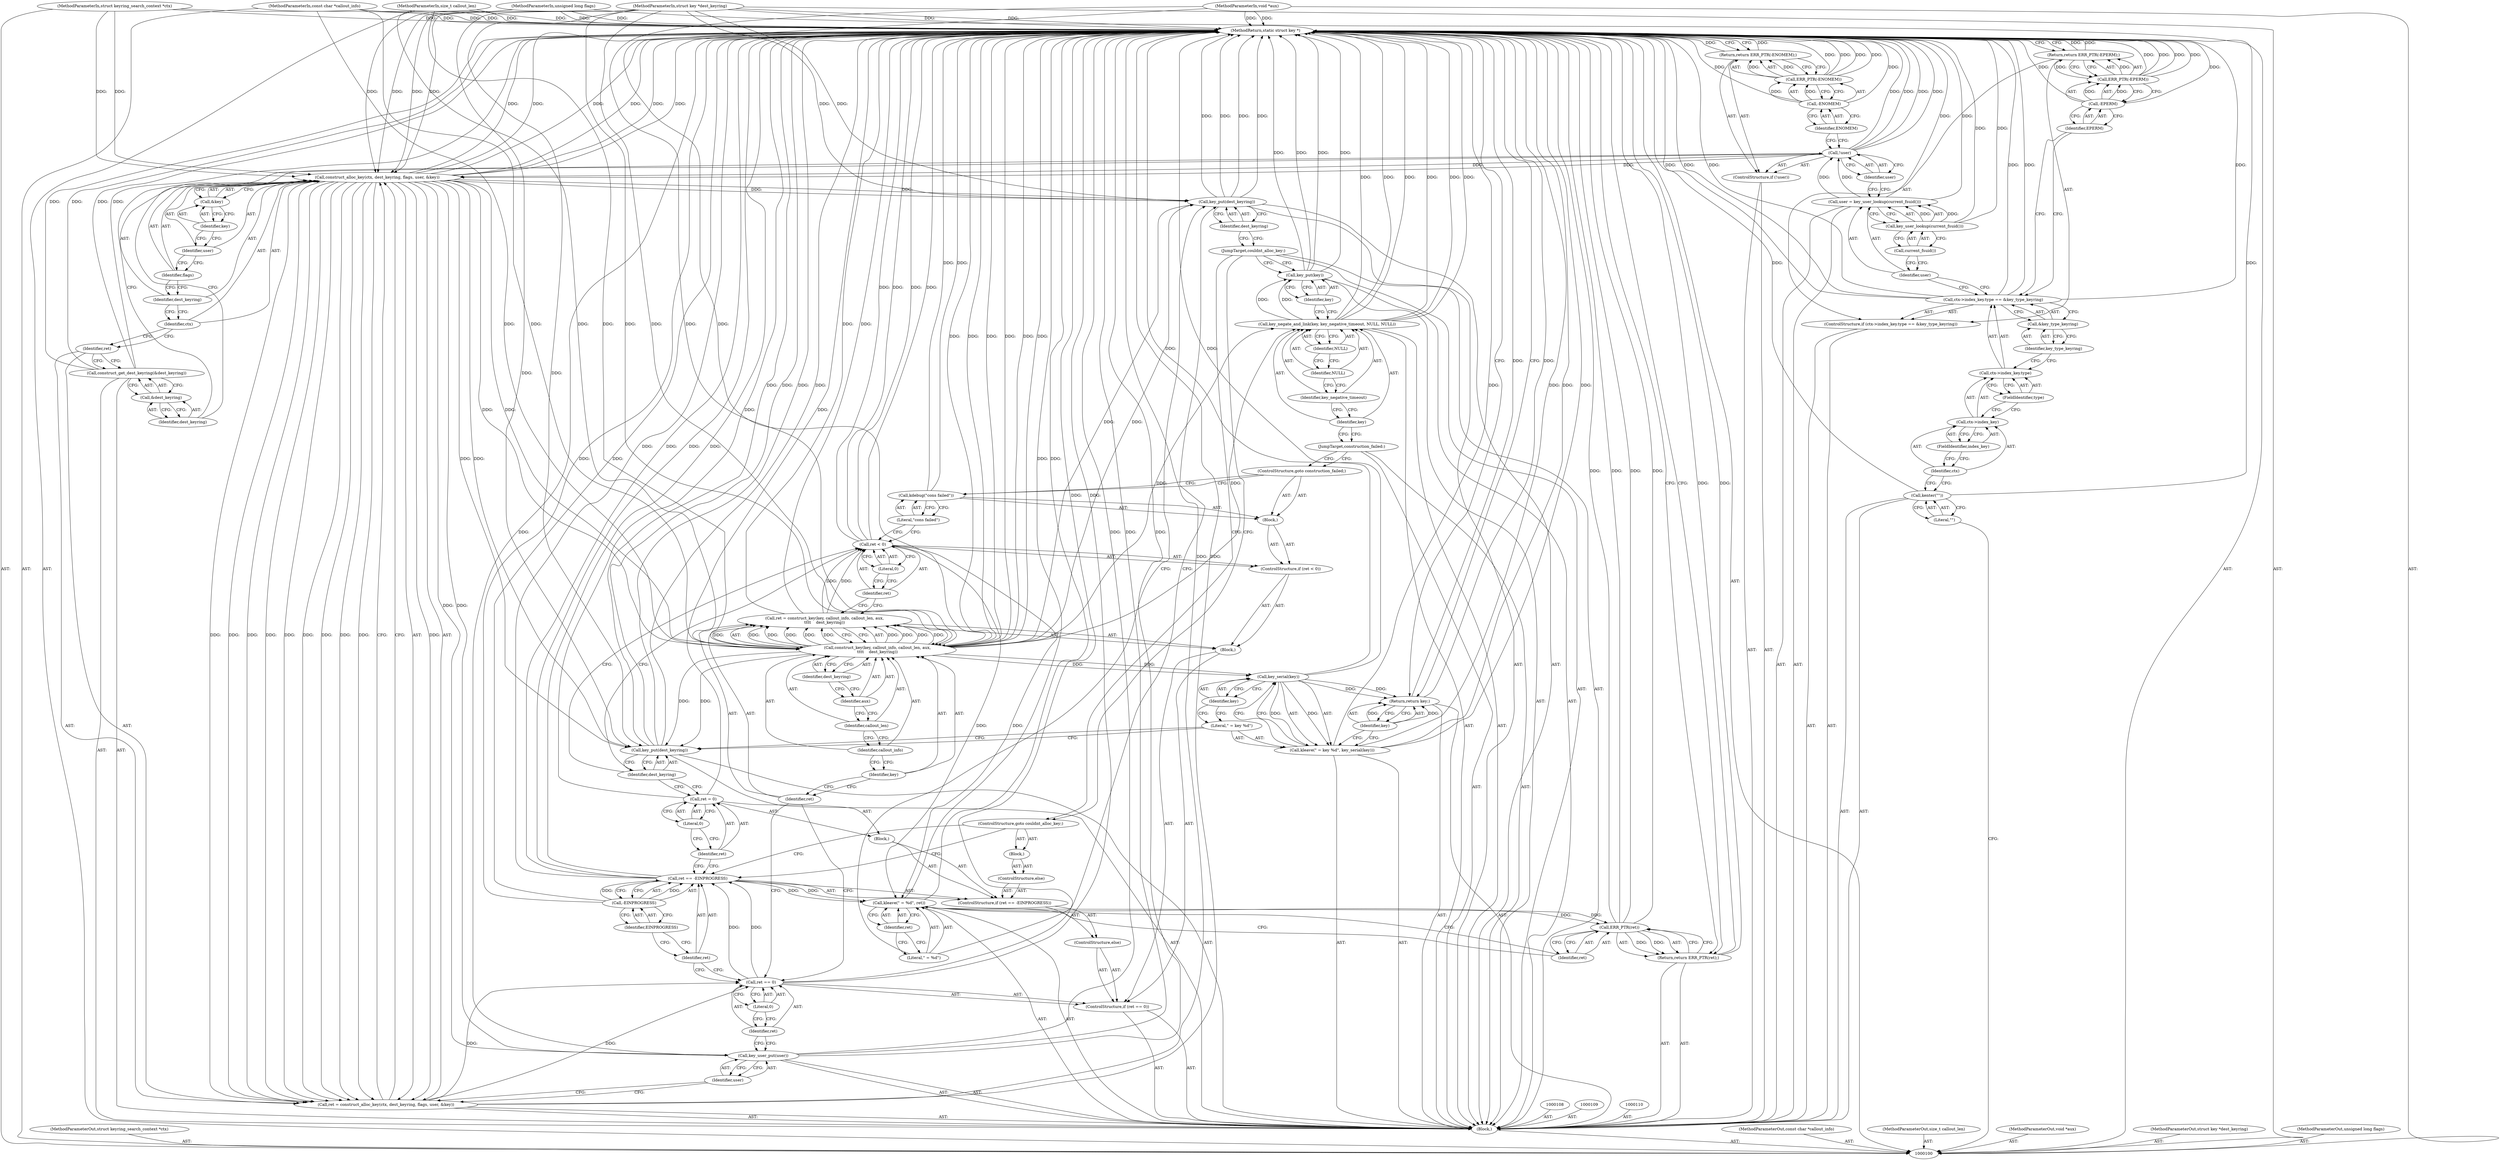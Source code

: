 digraph "0_linux_ce1fad2740c648a4340f6f6c391a8a83769d2e8c_0" {
"1000210" [label="(MethodReturn,static struct key *)"];
"1000101" [label="(MethodParameterIn,struct keyring_search_context *ctx)"];
"1000324" [label="(MethodParameterOut,struct keyring_search_context *ctx)"];
"1000111" [label="(Call,kenter(\"\"))"];
"1000112" [label="(Literal,\"\")"];
"1000113" [label="(ControlStructure,if (ctx->index_key.type == &key_type_keyring))"];
"1000118" [label="(FieldIdentifier,index_key)"];
"1000119" [label="(FieldIdentifier,type)"];
"1000120" [label="(Call,&key_type_keyring)"];
"1000121" [label="(Identifier,key_type_keyring)"];
"1000114" [label="(Call,ctx->index_key.type == &key_type_keyring)"];
"1000115" [label="(Call,ctx->index_key.type)"];
"1000116" [label="(Call,ctx->index_key)"];
"1000117" [label="(Identifier,ctx)"];
"1000124" [label="(Call,-EPERM)"];
"1000125" [label="(Identifier,EPERM)"];
"1000122" [label="(Return,return ERR_PTR(-EPERM);)"];
"1000123" [label="(Call,ERR_PTR(-EPERM))"];
"1000126" [label="(Call,user = key_user_lookup(current_fsuid()))"];
"1000127" [label="(Identifier,user)"];
"1000129" [label="(Call,current_fsuid())"];
"1000128" [label="(Call,key_user_lookup(current_fsuid()))"];
"1000130" [label="(ControlStructure,if (!user))"];
"1000131" [label="(Call,!user)"];
"1000132" [label="(Identifier,user)"];
"1000134" [label="(Call,ERR_PTR(-ENOMEM))"];
"1000135" [label="(Call,-ENOMEM)"];
"1000136" [label="(Identifier,ENOMEM)"];
"1000133" [label="(Return,return ERR_PTR(-ENOMEM);)"];
"1000102" [label="(MethodParameterIn,const char *callout_info)"];
"1000325" [label="(MethodParameterOut,const char *callout_info)"];
"1000137" [label="(Call,construct_get_dest_keyring(&dest_keyring))"];
"1000138" [label="(Call,&dest_keyring)"];
"1000139" [label="(Identifier,dest_keyring)"];
"1000140" [label="(Call,ret = construct_alloc_key(ctx, dest_keyring, flags, user, &key))"];
"1000141" [label="(Identifier,ret)"];
"1000143" [label="(Identifier,ctx)"];
"1000144" [label="(Identifier,dest_keyring)"];
"1000145" [label="(Identifier,flags)"];
"1000146" [label="(Identifier,user)"];
"1000147" [label="(Call,&key)"];
"1000148" [label="(Identifier,key)"];
"1000142" [label="(Call,construct_alloc_key(ctx, dest_keyring, flags, user, &key))"];
"1000149" [label="(Call,key_user_put(user))"];
"1000150" [label="(Identifier,user)"];
"1000151" [label="(ControlStructure,if (ret == 0))"];
"1000154" [label="(Literal,0)"];
"1000155" [label="(Block,)"];
"1000152" [label="(Call,ret == 0)"];
"1000153" [label="(Identifier,ret)"];
"1000156" [label="(Call,ret = construct_key(key, callout_info, callout_len, aux,\n\t\t\t\t    dest_keyring))"];
"1000157" [label="(Identifier,ret)"];
"1000159" [label="(Identifier,key)"];
"1000160" [label="(Identifier,callout_info)"];
"1000161" [label="(Identifier,callout_len)"];
"1000162" [label="(Identifier,aux)"];
"1000158" [label="(Call,construct_key(key, callout_info, callout_len, aux,\n\t\t\t\t    dest_keyring))"];
"1000163" [label="(Identifier,dest_keyring)"];
"1000167" [label="(Literal,0)"];
"1000168" [label="(Block,)"];
"1000164" [label="(ControlStructure,if (ret < 0))"];
"1000165" [label="(Call,ret < 0)"];
"1000166" [label="(Identifier,ret)"];
"1000103" [label="(MethodParameterIn,size_t callout_len)"];
"1000326" [label="(MethodParameterOut,size_t callout_len)"];
"1000170" [label="(Literal,\"cons failed\")"];
"1000169" [label="(Call,kdebug(\"cons failed\"))"];
"1000171" [label="(ControlStructure,goto construction_failed;)"];
"1000174" [label="(Call,ret == -EINPROGRESS)"];
"1000175" [label="(Identifier,ret)"];
"1000176" [label="(Call,-EINPROGRESS)"];
"1000177" [label="(Identifier,EINPROGRESS)"];
"1000172" [label="(ControlStructure,else)"];
"1000178" [label="(Block,)"];
"1000173" [label="(ControlStructure,if (ret == -EINPROGRESS))"];
"1000179" [label="(Call,ret = 0)"];
"1000180" [label="(Identifier,ret)"];
"1000181" [label="(Literal,0)"];
"1000182" [label="(ControlStructure,else)"];
"1000183" [label="(Block,)"];
"1000184" [label="(ControlStructure,goto couldnt_alloc_key;)"];
"1000185" [label="(Call,key_put(dest_keyring))"];
"1000186" [label="(Identifier,dest_keyring)"];
"1000104" [label="(MethodParameterIn,void *aux)"];
"1000327" [label="(MethodParameterOut,void *aux)"];
"1000187" [label="(Call,kleave(\" = key %d\", key_serial(key)))"];
"1000189" [label="(Call,key_serial(key))"];
"1000190" [label="(Identifier,key)"];
"1000188" [label="(Literal,\" = key %d\")"];
"1000191" [label="(Return,return key;)"];
"1000192" [label="(Identifier,key)"];
"1000193" [label="(JumpTarget,construction_failed:)"];
"1000194" [label="(Call,key_negate_and_link(key, key_negative_timeout, NULL, NULL))"];
"1000195" [label="(Identifier,key)"];
"1000196" [label="(Identifier,key_negative_timeout)"];
"1000197" [label="(Identifier,NULL)"];
"1000198" [label="(Identifier,NULL)"];
"1000199" [label="(Call,key_put(key))"];
"1000200" [label="(Identifier,key)"];
"1000201" [label="(JumpTarget,couldnt_alloc_key:)"];
"1000202" [label="(Call,key_put(dest_keyring))"];
"1000203" [label="(Identifier,dest_keyring)"];
"1000204" [label="(Call,kleave(\" = %d\", ret))"];
"1000206" [label="(Identifier,ret)"];
"1000205" [label="(Literal,\" = %d\")"];
"1000207" [label="(Return,return ERR_PTR(ret);)"];
"1000209" [label="(Identifier,ret)"];
"1000208" [label="(Call,ERR_PTR(ret))"];
"1000105" [label="(MethodParameterIn,struct key *dest_keyring)"];
"1000328" [label="(MethodParameterOut,struct key *dest_keyring)"];
"1000106" [label="(MethodParameterIn,unsigned long flags)"];
"1000329" [label="(MethodParameterOut,unsigned long flags)"];
"1000107" [label="(Block,)"];
"1000210" -> "1000100"  [label="AST: "];
"1000210" -> "1000122"  [label="CFG: "];
"1000210" -> "1000133"  [label="CFG: "];
"1000210" -> "1000191"  [label="CFG: "];
"1000210" -> "1000207"  [label="CFG: "];
"1000191" -> "1000210"  [label="DDG: "];
"1000122" -> "1000210"  [label="DDG: "];
"1000133" -> "1000210"  [label="DDG: "];
"1000207" -> "1000210"  [label="DDG: "];
"1000208" -> "1000210"  [label="DDG: "];
"1000208" -> "1000210"  [label="DDG: "];
"1000185" -> "1000210"  [label="DDG: "];
"1000185" -> "1000210"  [label="DDG: "];
"1000199" -> "1000210"  [label="DDG: "];
"1000199" -> "1000210"  [label="DDG: "];
"1000105" -> "1000210"  [label="DDG: "];
"1000102" -> "1000210"  [label="DDG: "];
"1000187" -> "1000210"  [label="DDG: "];
"1000187" -> "1000210"  [label="DDG: "];
"1000140" -> "1000210"  [label="DDG: "];
"1000124" -> "1000210"  [label="DDG: "];
"1000194" -> "1000210"  [label="DDG: "];
"1000194" -> "1000210"  [label="DDG: "];
"1000194" -> "1000210"  [label="DDG: "];
"1000169" -> "1000210"  [label="DDG: "];
"1000189" -> "1000210"  [label="DDG: "];
"1000104" -> "1000210"  [label="DDG: "];
"1000114" -> "1000210"  [label="DDG: "];
"1000114" -> "1000210"  [label="DDG: "];
"1000114" -> "1000210"  [label="DDG: "];
"1000158" -> "1000210"  [label="DDG: "];
"1000158" -> "1000210"  [label="DDG: "];
"1000158" -> "1000210"  [label="DDG: "];
"1000123" -> "1000210"  [label="DDG: "];
"1000123" -> "1000210"  [label="DDG: "];
"1000131" -> "1000210"  [label="DDG: "];
"1000131" -> "1000210"  [label="DDG: "];
"1000165" -> "1000210"  [label="DDG: "];
"1000165" -> "1000210"  [label="DDG: "];
"1000152" -> "1000210"  [label="DDG: "];
"1000128" -> "1000210"  [label="DDG: "];
"1000134" -> "1000210"  [label="DDG: "];
"1000134" -> "1000210"  [label="DDG: "];
"1000156" -> "1000210"  [label="DDG: "];
"1000103" -> "1000210"  [label="DDG: "];
"1000202" -> "1000210"  [label="DDG: "];
"1000202" -> "1000210"  [label="DDG: "];
"1000179" -> "1000210"  [label="DDG: "];
"1000149" -> "1000210"  [label="DDG: "];
"1000149" -> "1000210"  [label="DDG: "];
"1000174" -> "1000210"  [label="DDG: "];
"1000174" -> "1000210"  [label="DDG: "];
"1000101" -> "1000210"  [label="DDG: "];
"1000142" -> "1000210"  [label="DDG: "];
"1000142" -> "1000210"  [label="DDG: "];
"1000142" -> "1000210"  [label="DDG: "];
"1000135" -> "1000210"  [label="DDG: "];
"1000176" -> "1000210"  [label="DDG: "];
"1000137" -> "1000210"  [label="DDG: "];
"1000137" -> "1000210"  [label="DDG: "];
"1000126" -> "1000210"  [label="DDG: "];
"1000111" -> "1000210"  [label="DDG: "];
"1000106" -> "1000210"  [label="DDG: "];
"1000204" -> "1000210"  [label="DDG: "];
"1000101" -> "1000100"  [label="AST: "];
"1000101" -> "1000210"  [label="DDG: "];
"1000101" -> "1000142"  [label="DDG: "];
"1000324" -> "1000100"  [label="AST: "];
"1000111" -> "1000107"  [label="AST: "];
"1000111" -> "1000112"  [label="CFG: "];
"1000112" -> "1000111"  [label="AST: "];
"1000117" -> "1000111"  [label="CFG: "];
"1000111" -> "1000210"  [label="DDG: "];
"1000112" -> "1000111"  [label="AST: "];
"1000112" -> "1000100"  [label="CFG: "];
"1000111" -> "1000112"  [label="CFG: "];
"1000113" -> "1000107"  [label="AST: "];
"1000114" -> "1000113"  [label="AST: "];
"1000122" -> "1000113"  [label="AST: "];
"1000118" -> "1000116"  [label="AST: "];
"1000118" -> "1000117"  [label="CFG: "];
"1000116" -> "1000118"  [label="CFG: "];
"1000119" -> "1000115"  [label="AST: "];
"1000119" -> "1000116"  [label="CFG: "];
"1000115" -> "1000119"  [label="CFG: "];
"1000120" -> "1000114"  [label="AST: "];
"1000120" -> "1000121"  [label="CFG: "];
"1000121" -> "1000120"  [label="AST: "];
"1000114" -> "1000120"  [label="CFG: "];
"1000121" -> "1000120"  [label="AST: "];
"1000121" -> "1000115"  [label="CFG: "];
"1000120" -> "1000121"  [label="CFG: "];
"1000114" -> "1000113"  [label="AST: "];
"1000114" -> "1000120"  [label="CFG: "];
"1000115" -> "1000114"  [label="AST: "];
"1000120" -> "1000114"  [label="AST: "];
"1000125" -> "1000114"  [label="CFG: "];
"1000127" -> "1000114"  [label="CFG: "];
"1000114" -> "1000210"  [label="DDG: "];
"1000114" -> "1000210"  [label="DDG: "];
"1000114" -> "1000210"  [label="DDG: "];
"1000115" -> "1000114"  [label="AST: "];
"1000115" -> "1000119"  [label="CFG: "];
"1000116" -> "1000115"  [label="AST: "];
"1000119" -> "1000115"  [label="AST: "];
"1000121" -> "1000115"  [label="CFG: "];
"1000116" -> "1000115"  [label="AST: "];
"1000116" -> "1000118"  [label="CFG: "];
"1000117" -> "1000116"  [label="AST: "];
"1000118" -> "1000116"  [label="AST: "];
"1000119" -> "1000116"  [label="CFG: "];
"1000117" -> "1000116"  [label="AST: "];
"1000117" -> "1000111"  [label="CFG: "];
"1000118" -> "1000117"  [label="CFG: "];
"1000124" -> "1000123"  [label="AST: "];
"1000124" -> "1000125"  [label="CFG: "];
"1000125" -> "1000124"  [label="AST: "];
"1000123" -> "1000124"  [label="CFG: "];
"1000124" -> "1000210"  [label="DDG: "];
"1000124" -> "1000123"  [label="DDG: "];
"1000125" -> "1000124"  [label="AST: "];
"1000125" -> "1000114"  [label="CFG: "];
"1000124" -> "1000125"  [label="CFG: "];
"1000122" -> "1000113"  [label="AST: "];
"1000122" -> "1000123"  [label="CFG: "];
"1000123" -> "1000122"  [label="AST: "];
"1000210" -> "1000122"  [label="CFG: "];
"1000122" -> "1000210"  [label="DDG: "];
"1000123" -> "1000122"  [label="DDG: "];
"1000123" -> "1000122"  [label="AST: "];
"1000123" -> "1000124"  [label="CFG: "];
"1000124" -> "1000123"  [label="AST: "];
"1000122" -> "1000123"  [label="CFG: "];
"1000123" -> "1000210"  [label="DDG: "];
"1000123" -> "1000210"  [label="DDG: "];
"1000123" -> "1000122"  [label="DDG: "];
"1000124" -> "1000123"  [label="DDG: "];
"1000126" -> "1000107"  [label="AST: "];
"1000126" -> "1000128"  [label="CFG: "];
"1000127" -> "1000126"  [label="AST: "];
"1000128" -> "1000126"  [label="AST: "];
"1000132" -> "1000126"  [label="CFG: "];
"1000126" -> "1000210"  [label="DDG: "];
"1000128" -> "1000126"  [label="DDG: "];
"1000126" -> "1000131"  [label="DDG: "];
"1000127" -> "1000126"  [label="AST: "];
"1000127" -> "1000114"  [label="CFG: "];
"1000129" -> "1000127"  [label="CFG: "];
"1000129" -> "1000128"  [label="AST: "];
"1000129" -> "1000127"  [label="CFG: "];
"1000128" -> "1000129"  [label="CFG: "];
"1000128" -> "1000126"  [label="AST: "];
"1000128" -> "1000129"  [label="CFG: "];
"1000129" -> "1000128"  [label="AST: "];
"1000126" -> "1000128"  [label="CFG: "];
"1000128" -> "1000210"  [label="DDG: "];
"1000128" -> "1000126"  [label="DDG: "];
"1000130" -> "1000107"  [label="AST: "];
"1000131" -> "1000130"  [label="AST: "];
"1000133" -> "1000130"  [label="AST: "];
"1000131" -> "1000130"  [label="AST: "];
"1000131" -> "1000132"  [label="CFG: "];
"1000132" -> "1000131"  [label="AST: "];
"1000136" -> "1000131"  [label="CFG: "];
"1000139" -> "1000131"  [label="CFG: "];
"1000131" -> "1000210"  [label="DDG: "];
"1000131" -> "1000210"  [label="DDG: "];
"1000126" -> "1000131"  [label="DDG: "];
"1000131" -> "1000142"  [label="DDG: "];
"1000132" -> "1000131"  [label="AST: "];
"1000132" -> "1000126"  [label="CFG: "];
"1000131" -> "1000132"  [label="CFG: "];
"1000134" -> "1000133"  [label="AST: "];
"1000134" -> "1000135"  [label="CFG: "];
"1000135" -> "1000134"  [label="AST: "];
"1000133" -> "1000134"  [label="CFG: "];
"1000134" -> "1000210"  [label="DDG: "];
"1000134" -> "1000210"  [label="DDG: "];
"1000134" -> "1000133"  [label="DDG: "];
"1000135" -> "1000134"  [label="DDG: "];
"1000135" -> "1000134"  [label="AST: "];
"1000135" -> "1000136"  [label="CFG: "];
"1000136" -> "1000135"  [label="AST: "];
"1000134" -> "1000135"  [label="CFG: "];
"1000135" -> "1000210"  [label="DDG: "];
"1000135" -> "1000134"  [label="DDG: "];
"1000136" -> "1000135"  [label="AST: "];
"1000136" -> "1000131"  [label="CFG: "];
"1000135" -> "1000136"  [label="CFG: "];
"1000133" -> "1000130"  [label="AST: "];
"1000133" -> "1000134"  [label="CFG: "];
"1000134" -> "1000133"  [label="AST: "];
"1000210" -> "1000133"  [label="CFG: "];
"1000133" -> "1000210"  [label="DDG: "];
"1000134" -> "1000133"  [label="DDG: "];
"1000102" -> "1000100"  [label="AST: "];
"1000102" -> "1000210"  [label="DDG: "];
"1000102" -> "1000158"  [label="DDG: "];
"1000325" -> "1000100"  [label="AST: "];
"1000137" -> "1000107"  [label="AST: "];
"1000137" -> "1000138"  [label="CFG: "];
"1000138" -> "1000137"  [label="AST: "];
"1000141" -> "1000137"  [label="CFG: "];
"1000137" -> "1000210"  [label="DDG: "];
"1000137" -> "1000210"  [label="DDG: "];
"1000138" -> "1000137"  [label="AST: "];
"1000138" -> "1000139"  [label="CFG: "];
"1000139" -> "1000138"  [label="AST: "];
"1000137" -> "1000138"  [label="CFG: "];
"1000139" -> "1000138"  [label="AST: "];
"1000139" -> "1000131"  [label="CFG: "];
"1000138" -> "1000139"  [label="CFG: "];
"1000140" -> "1000107"  [label="AST: "];
"1000140" -> "1000142"  [label="CFG: "];
"1000141" -> "1000140"  [label="AST: "];
"1000142" -> "1000140"  [label="AST: "];
"1000150" -> "1000140"  [label="CFG: "];
"1000140" -> "1000210"  [label="DDG: "];
"1000142" -> "1000140"  [label="DDG: "];
"1000142" -> "1000140"  [label="DDG: "];
"1000142" -> "1000140"  [label="DDG: "];
"1000142" -> "1000140"  [label="DDG: "];
"1000142" -> "1000140"  [label="DDG: "];
"1000140" -> "1000152"  [label="DDG: "];
"1000141" -> "1000140"  [label="AST: "];
"1000141" -> "1000137"  [label="CFG: "];
"1000143" -> "1000141"  [label="CFG: "];
"1000143" -> "1000142"  [label="AST: "];
"1000143" -> "1000141"  [label="CFG: "];
"1000144" -> "1000143"  [label="CFG: "];
"1000144" -> "1000142"  [label="AST: "];
"1000144" -> "1000143"  [label="CFG: "];
"1000145" -> "1000144"  [label="CFG: "];
"1000145" -> "1000142"  [label="AST: "];
"1000145" -> "1000144"  [label="CFG: "];
"1000146" -> "1000145"  [label="CFG: "];
"1000146" -> "1000142"  [label="AST: "];
"1000146" -> "1000145"  [label="CFG: "];
"1000148" -> "1000146"  [label="CFG: "];
"1000147" -> "1000142"  [label="AST: "];
"1000147" -> "1000148"  [label="CFG: "];
"1000148" -> "1000147"  [label="AST: "];
"1000142" -> "1000147"  [label="CFG: "];
"1000148" -> "1000147"  [label="AST: "];
"1000148" -> "1000146"  [label="CFG: "];
"1000147" -> "1000148"  [label="CFG: "];
"1000142" -> "1000140"  [label="AST: "];
"1000142" -> "1000147"  [label="CFG: "];
"1000143" -> "1000142"  [label="AST: "];
"1000144" -> "1000142"  [label="AST: "];
"1000145" -> "1000142"  [label="AST: "];
"1000146" -> "1000142"  [label="AST: "];
"1000147" -> "1000142"  [label="AST: "];
"1000140" -> "1000142"  [label="CFG: "];
"1000142" -> "1000210"  [label="DDG: "];
"1000142" -> "1000210"  [label="DDG: "];
"1000142" -> "1000210"  [label="DDG: "];
"1000142" -> "1000140"  [label="DDG: "];
"1000142" -> "1000140"  [label="DDG: "];
"1000142" -> "1000140"  [label="DDG: "];
"1000142" -> "1000140"  [label="DDG: "];
"1000142" -> "1000140"  [label="DDG: "];
"1000101" -> "1000142"  [label="DDG: "];
"1000105" -> "1000142"  [label="DDG: "];
"1000106" -> "1000142"  [label="DDG: "];
"1000131" -> "1000142"  [label="DDG: "];
"1000142" -> "1000149"  [label="DDG: "];
"1000142" -> "1000158"  [label="DDG: "];
"1000142" -> "1000185"  [label="DDG: "];
"1000142" -> "1000202"  [label="DDG: "];
"1000149" -> "1000107"  [label="AST: "];
"1000149" -> "1000150"  [label="CFG: "];
"1000150" -> "1000149"  [label="AST: "];
"1000153" -> "1000149"  [label="CFG: "];
"1000149" -> "1000210"  [label="DDG: "];
"1000149" -> "1000210"  [label="DDG: "];
"1000142" -> "1000149"  [label="DDG: "];
"1000150" -> "1000149"  [label="AST: "];
"1000150" -> "1000140"  [label="CFG: "];
"1000149" -> "1000150"  [label="CFG: "];
"1000151" -> "1000107"  [label="AST: "];
"1000152" -> "1000151"  [label="AST: "];
"1000155" -> "1000151"  [label="AST: "];
"1000172" -> "1000151"  [label="AST: "];
"1000154" -> "1000152"  [label="AST: "];
"1000154" -> "1000153"  [label="CFG: "];
"1000152" -> "1000154"  [label="CFG: "];
"1000155" -> "1000151"  [label="AST: "];
"1000156" -> "1000155"  [label="AST: "];
"1000164" -> "1000155"  [label="AST: "];
"1000152" -> "1000151"  [label="AST: "];
"1000152" -> "1000154"  [label="CFG: "];
"1000153" -> "1000152"  [label="AST: "];
"1000154" -> "1000152"  [label="AST: "];
"1000157" -> "1000152"  [label="CFG: "];
"1000175" -> "1000152"  [label="CFG: "];
"1000152" -> "1000210"  [label="DDG: "];
"1000140" -> "1000152"  [label="DDG: "];
"1000152" -> "1000174"  [label="DDG: "];
"1000153" -> "1000152"  [label="AST: "];
"1000153" -> "1000149"  [label="CFG: "];
"1000154" -> "1000153"  [label="CFG: "];
"1000156" -> "1000155"  [label="AST: "];
"1000156" -> "1000158"  [label="CFG: "];
"1000157" -> "1000156"  [label="AST: "];
"1000158" -> "1000156"  [label="AST: "];
"1000166" -> "1000156"  [label="CFG: "];
"1000156" -> "1000210"  [label="DDG: "];
"1000158" -> "1000156"  [label="DDG: "];
"1000158" -> "1000156"  [label="DDG: "];
"1000158" -> "1000156"  [label="DDG: "];
"1000158" -> "1000156"  [label="DDG: "];
"1000158" -> "1000156"  [label="DDG: "];
"1000156" -> "1000165"  [label="DDG: "];
"1000157" -> "1000156"  [label="AST: "];
"1000157" -> "1000152"  [label="CFG: "];
"1000159" -> "1000157"  [label="CFG: "];
"1000159" -> "1000158"  [label="AST: "];
"1000159" -> "1000157"  [label="CFG: "];
"1000160" -> "1000159"  [label="CFG: "];
"1000160" -> "1000158"  [label="AST: "];
"1000160" -> "1000159"  [label="CFG: "];
"1000161" -> "1000160"  [label="CFG: "];
"1000161" -> "1000158"  [label="AST: "];
"1000161" -> "1000160"  [label="CFG: "];
"1000162" -> "1000161"  [label="CFG: "];
"1000162" -> "1000158"  [label="AST: "];
"1000162" -> "1000161"  [label="CFG: "];
"1000163" -> "1000162"  [label="CFG: "];
"1000158" -> "1000156"  [label="AST: "];
"1000158" -> "1000163"  [label="CFG: "];
"1000159" -> "1000158"  [label="AST: "];
"1000160" -> "1000158"  [label="AST: "];
"1000161" -> "1000158"  [label="AST: "];
"1000162" -> "1000158"  [label="AST: "];
"1000163" -> "1000158"  [label="AST: "];
"1000156" -> "1000158"  [label="CFG: "];
"1000158" -> "1000210"  [label="DDG: "];
"1000158" -> "1000210"  [label="DDG: "];
"1000158" -> "1000210"  [label="DDG: "];
"1000158" -> "1000156"  [label="DDG: "];
"1000158" -> "1000156"  [label="DDG: "];
"1000158" -> "1000156"  [label="DDG: "];
"1000158" -> "1000156"  [label="DDG: "];
"1000158" -> "1000156"  [label="DDG: "];
"1000102" -> "1000158"  [label="DDG: "];
"1000103" -> "1000158"  [label="DDG: "];
"1000104" -> "1000158"  [label="DDG: "];
"1000142" -> "1000158"  [label="DDG: "];
"1000105" -> "1000158"  [label="DDG: "];
"1000158" -> "1000185"  [label="DDG: "];
"1000158" -> "1000189"  [label="DDG: "];
"1000158" -> "1000194"  [label="DDG: "];
"1000158" -> "1000202"  [label="DDG: "];
"1000163" -> "1000158"  [label="AST: "];
"1000163" -> "1000162"  [label="CFG: "];
"1000158" -> "1000163"  [label="CFG: "];
"1000167" -> "1000165"  [label="AST: "];
"1000167" -> "1000166"  [label="CFG: "];
"1000165" -> "1000167"  [label="CFG: "];
"1000168" -> "1000164"  [label="AST: "];
"1000169" -> "1000168"  [label="AST: "];
"1000171" -> "1000168"  [label="AST: "];
"1000164" -> "1000155"  [label="AST: "];
"1000165" -> "1000164"  [label="AST: "];
"1000168" -> "1000164"  [label="AST: "];
"1000165" -> "1000164"  [label="AST: "];
"1000165" -> "1000167"  [label="CFG: "];
"1000166" -> "1000165"  [label="AST: "];
"1000167" -> "1000165"  [label="AST: "];
"1000170" -> "1000165"  [label="CFG: "];
"1000186" -> "1000165"  [label="CFG: "];
"1000165" -> "1000210"  [label="DDG: "];
"1000165" -> "1000210"  [label="DDG: "];
"1000156" -> "1000165"  [label="DDG: "];
"1000165" -> "1000204"  [label="DDG: "];
"1000166" -> "1000165"  [label="AST: "];
"1000166" -> "1000156"  [label="CFG: "];
"1000167" -> "1000166"  [label="CFG: "];
"1000103" -> "1000100"  [label="AST: "];
"1000103" -> "1000210"  [label="DDG: "];
"1000103" -> "1000158"  [label="DDG: "];
"1000326" -> "1000100"  [label="AST: "];
"1000170" -> "1000169"  [label="AST: "];
"1000170" -> "1000165"  [label="CFG: "];
"1000169" -> "1000170"  [label="CFG: "];
"1000169" -> "1000168"  [label="AST: "];
"1000169" -> "1000170"  [label="CFG: "];
"1000170" -> "1000169"  [label="AST: "];
"1000171" -> "1000169"  [label="CFG: "];
"1000169" -> "1000210"  [label="DDG: "];
"1000171" -> "1000168"  [label="AST: "];
"1000171" -> "1000169"  [label="CFG: "];
"1000193" -> "1000171"  [label="CFG: "];
"1000174" -> "1000173"  [label="AST: "];
"1000174" -> "1000176"  [label="CFG: "];
"1000175" -> "1000174"  [label="AST: "];
"1000176" -> "1000174"  [label="AST: "];
"1000180" -> "1000174"  [label="CFG: "];
"1000184" -> "1000174"  [label="CFG: "];
"1000174" -> "1000210"  [label="DDG: "];
"1000174" -> "1000210"  [label="DDG: "];
"1000152" -> "1000174"  [label="DDG: "];
"1000176" -> "1000174"  [label="DDG: "];
"1000174" -> "1000204"  [label="DDG: "];
"1000175" -> "1000174"  [label="AST: "];
"1000175" -> "1000152"  [label="CFG: "];
"1000177" -> "1000175"  [label="CFG: "];
"1000176" -> "1000174"  [label="AST: "];
"1000176" -> "1000177"  [label="CFG: "];
"1000177" -> "1000176"  [label="AST: "];
"1000174" -> "1000176"  [label="CFG: "];
"1000176" -> "1000210"  [label="DDG: "];
"1000176" -> "1000174"  [label="DDG: "];
"1000177" -> "1000176"  [label="AST: "];
"1000177" -> "1000175"  [label="CFG: "];
"1000176" -> "1000177"  [label="CFG: "];
"1000172" -> "1000151"  [label="AST: "];
"1000173" -> "1000172"  [label="AST: "];
"1000178" -> "1000173"  [label="AST: "];
"1000179" -> "1000178"  [label="AST: "];
"1000173" -> "1000172"  [label="AST: "];
"1000174" -> "1000173"  [label="AST: "];
"1000178" -> "1000173"  [label="AST: "];
"1000182" -> "1000173"  [label="AST: "];
"1000179" -> "1000178"  [label="AST: "];
"1000179" -> "1000181"  [label="CFG: "];
"1000180" -> "1000179"  [label="AST: "];
"1000181" -> "1000179"  [label="AST: "];
"1000186" -> "1000179"  [label="CFG: "];
"1000179" -> "1000210"  [label="DDG: "];
"1000180" -> "1000179"  [label="AST: "];
"1000180" -> "1000174"  [label="CFG: "];
"1000181" -> "1000180"  [label="CFG: "];
"1000181" -> "1000179"  [label="AST: "];
"1000181" -> "1000180"  [label="CFG: "];
"1000179" -> "1000181"  [label="CFG: "];
"1000182" -> "1000173"  [label="AST: "];
"1000183" -> "1000182"  [label="AST: "];
"1000183" -> "1000182"  [label="AST: "];
"1000184" -> "1000183"  [label="AST: "];
"1000184" -> "1000183"  [label="AST: "];
"1000184" -> "1000174"  [label="CFG: "];
"1000201" -> "1000184"  [label="CFG: "];
"1000185" -> "1000107"  [label="AST: "];
"1000185" -> "1000186"  [label="CFG: "];
"1000186" -> "1000185"  [label="AST: "];
"1000188" -> "1000185"  [label="CFG: "];
"1000185" -> "1000210"  [label="DDG: "];
"1000185" -> "1000210"  [label="DDG: "];
"1000142" -> "1000185"  [label="DDG: "];
"1000158" -> "1000185"  [label="DDG: "];
"1000105" -> "1000185"  [label="DDG: "];
"1000186" -> "1000185"  [label="AST: "];
"1000186" -> "1000165"  [label="CFG: "];
"1000186" -> "1000179"  [label="CFG: "];
"1000185" -> "1000186"  [label="CFG: "];
"1000104" -> "1000100"  [label="AST: "];
"1000104" -> "1000210"  [label="DDG: "];
"1000104" -> "1000158"  [label="DDG: "];
"1000327" -> "1000100"  [label="AST: "];
"1000187" -> "1000107"  [label="AST: "];
"1000187" -> "1000189"  [label="CFG: "];
"1000188" -> "1000187"  [label="AST: "];
"1000189" -> "1000187"  [label="AST: "];
"1000192" -> "1000187"  [label="CFG: "];
"1000187" -> "1000210"  [label="DDG: "];
"1000187" -> "1000210"  [label="DDG: "];
"1000189" -> "1000187"  [label="DDG: "];
"1000189" -> "1000187"  [label="AST: "];
"1000189" -> "1000190"  [label="CFG: "];
"1000190" -> "1000189"  [label="AST: "];
"1000187" -> "1000189"  [label="CFG: "];
"1000189" -> "1000210"  [label="DDG: "];
"1000189" -> "1000187"  [label="DDG: "];
"1000158" -> "1000189"  [label="DDG: "];
"1000189" -> "1000191"  [label="DDG: "];
"1000190" -> "1000189"  [label="AST: "];
"1000190" -> "1000188"  [label="CFG: "];
"1000189" -> "1000190"  [label="CFG: "];
"1000188" -> "1000187"  [label="AST: "];
"1000188" -> "1000185"  [label="CFG: "];
"1000190" -> "1000188"  [label="CFG: "];
"1000191" -> "1000107"  [label="AST: "];
"1000191" -> "1000192"  [label="CFG: "];
"1000192" -> "1000191"  [label="AST: "];
"1000210" -> "1000191"  [label="CFG: "];
"1000191" -> "1000210"  [label="DDG: "];
"1000192" -> "1000191"  [label="DDG: "];
"1000189" -> "1000191"  [label="DDG: "];
"1000192" -> "1000191"  [label="AST: "];
"1000192" -> "1000187"  [label="CFG: "];
"1000191" -> "1000192"  [label="CFG: "];
"1000192" -> "1000191"  [label="DDG: "];
"1000193" -> "1000107"  [label="AST: "];
"1000193" -> "1000171"  [label="CFG: "];
"1000195" -> "1000193"  [label="CFG: "];
"1000194" -> "1000107"  [label="AST: "];
"1000194" -> "1000198"  [label="CFG: "];
"1000195" -> "1000194"  [label="AST: "];
"1000196" -> "1000194"  [label="AST: "];
"1000197" -> "1000194"  [label="AST: "];
"1000198" -> "1000194"  [label="AST: "];
"1000200" -> "1000194"  [label="CFG: "];
"1000194" -> "1000210"  [label="DDG: "];
"1000194" -> "1000210"  [label="DDG: "];
"1000194" -> "1000210"  [label="DDG: "];
"1000158" -> "1000194"  [label="DDG: "];
"1000194" -> "1000199"  [label="DDG: "];
"1000195" -> "1000194"  [label="AST: "];
"1000195" -> "1000193"  [label="CFG: "];
"1000196" -> "1000195"  [label="CFG: "];
"1000196" -> "1000194"  [label="AST: "];
"1000196" -> "1000195"  [label="CFG: "];
"1000197" -> "1000196"  [label="CFG: "];
"1000197" -> "1000194"  [label="AST: "];
"1000197" -> "1000196"  [label="CFG: "];
"1000198" -> "1000197"  [label="CFG: "];
"1000198" -> "1000194"  [label="AST: "];
"1000198" -> "1000197"  [label="CFG: "];
"1000194" -> "1000198"  [label="CFG: "];
"1000199" -> "1000107"  [label="AST: "];
"1000199" -> "1000200"  [label="CFG: "];
"1000200" -> "1000199"  [label="AST: "];
"1000201" -> "1000199"  [label="CFG: "];
"1000199" -> "1000210"  [label="DDG: "];
"1000199" -> "1000210"  [label="DDG: "];
"1000194" -> "1000199"  [label="DDG: "];
"1000200" -> "1000199"  [label="AST: "];
"1000200" -> "1000194"  [label="CFG: "];
"1000199" -> "1000200"  [label="CFG: "];
"1000201" -> "1000107"  [label="AST: "];
"1000201" -> "1000199"  [label="CFG: "];
"1000201" -> "1000184"  [label="CFG: "];
"1000203" -> "1000201"  [label="CFG: "];
"1000202" -> "1000107"  [label="AST: "];
"1000202" -> "1000203"  [label="CFG: "];
"1000203" -> "1000202"  [label="AST: "];
"1000205" -> "1000202"  [label="CFG: "];
"1000202" -> "1000210"  [label="DDG: "];
"1000202" -> "1000210"  [label="DDG: "];
"1000142" -> "1000202"  [label="DDG: "];
"1000158" -> "1000202"  [label="DDG: "];
"1000105" -> "1000202"  [label="DDG: "];
"1000203" -> "1000202"  [label="AST: "];
"1000203" -> "1000201"  [label="CFG: "];
"1000202" -> "1000203"  [label="CFG: "];
"1000204" -> "1000107"  [label="AST: "];
"1000204" -> "1000206"  [label="CFG: "];
"1000205" -> "1000204"  [label="AST: "];
"1000206" -> "1000204"  [label="AST: "];
"1000209" -> "1000204"  [label="CFG: "];
"1000204" -> "1000210"  [label="DDG: "];
"1000165" -> "1000204"  [label="DDG: "];
"1000174" -> "1000204"  [label="DDG: "];
"1000204" -> "1000208"  [label="DDG: "];
"1000206" -> "1000204"  [label="AST: "];
"1000206" -> "1000205"  [label="CFG: "];
"1000204" -> "1000206"  [label="CFG: "];
"1000205" -> "1000204"  [label="AST: "];
"1000205" -> "1000202"  [label="CFG: "];
"1000206" -> "1000205"  [label="CFG: "];
"1000207" -> "1000107"  [label="AST: "];
"1000207" -> "1000208"  [label="CFG: "];
"1000208" -> "1000207"  [label="AST: "];
"1000210" -> "1000207"  [label="CFG: "];
"1000207" -> "1000210"  [label="DDG: "];
"1000208" -> "1000207"  [label="DDG: "];
"1000209" -> "1000208"  [label="AST: "];
"1000209" -> "1000204"  [label="CFG: "];
"1000208" -> "1000209"  [label="CFG: "];
"1000208" -> "1000207"  [label="AST: "];
"1000208" -> "1000209"  [label="CFG: "];
"1000209" -> "1000208"  [label="AST: "];
"1000207" -> "1000208"  [label="CFG: "];
"1000208" -> "1000210"  [label="DDG: "];
"1000208" -> "1000210"  [label="DDG: "];
"1000208" -> "1000207"  [label="DDG: "];
"1000204" -> "1000208"  [label="DDG: "];
"1000105" -> "1000100"  [label="AST: "];
"1000105" -> "1000210"  [label="DDG: "];
"1000105" -> "1000142"  [label="DDG: "];
"1000105" -> "1000158"  [label="DDG: "];
"1000105" -> "1000185"  [label="DDG: "];
"1000105" -> "1000202"  [label="DDG: "];
"1000328" -> "1000100"  [label="AST: "];
"1000106" -> "1000100"  [label="AST: "];
"1000106" -> "1000210"  [label="DDG: "];
"1000106" -> "1000142"  [label="DDG: "];
"1000329" -> "1000100"  [label="AST: "];
"1000107" -> "1000100"  [label="AST: "];
"1000108" -> "1000107"  [label="AST: "];
"1000109" -> "1000107"  [label="AST: "];
"1000110" -> "1000107"  [label="AST: "];
"1000111" -> "1000107"  [label="AST: "];
"1000113" -> "1000107"  [label="AST: "];
"1000126" -> "1000107"  [label="AST: "];
"1000130" -> "1000107"  [label="AST: "];
"1000137" -> "1000107"  [label="AST: "];
"1000140" -> "1000107"  [label="AST: "];
"1000149" -> "1000107"  [label="AST: "];
"1000151" -> "1000107"  [label="AST: "];
"1000185" -> "1000107"  [label="AST: "];
"1000187" -> "1000107"  [label="AST: "];
"1000191" -> "1000107"  [label="AST: "];
"1000193" -> "1000107"  [label="AST: "];
"1000194" -> "1000107"  [label="AST: "];
"1000199" -> "1000107"  [label="AST: "];
"1000201" -> "1000107"  [label="AST: "];
"1000202" -> "1000107"  [label="AST: "];
"1000204" -> "1000107"  [label="AST: "];
"1000207" -> "1000107"  [label="AST: "];
}
